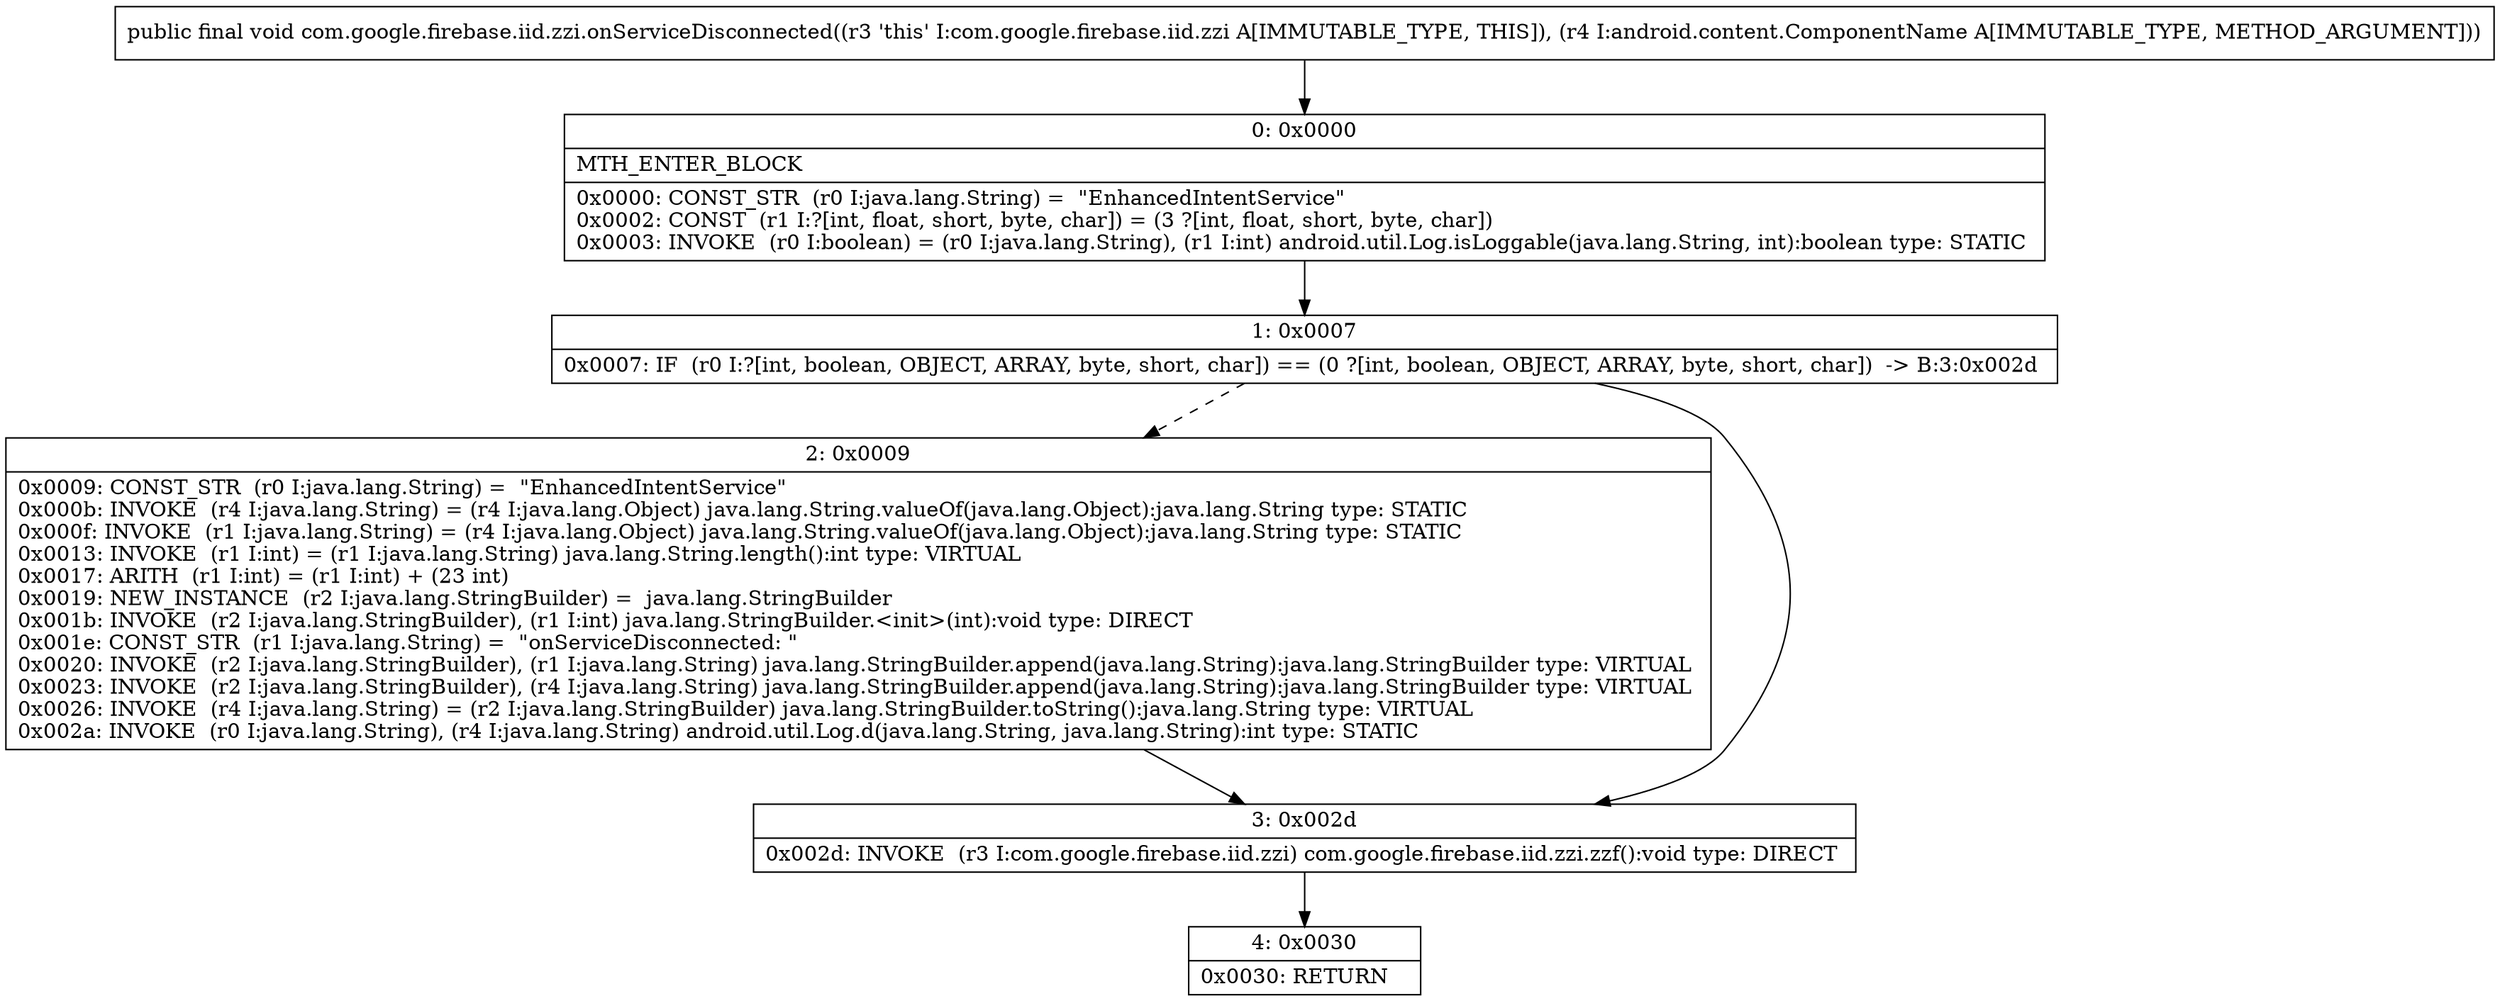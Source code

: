 digraph "CFG forcom.google.firebase.iid.zzi.onServiceDisconnected(Landroid\/content\/ComponentName;)V" {
Node_0 [shape=record,label="{0\:\ 0x0000|MTH_ENTER_BLOCK\l|0x0000: CONST_STR  (r0 I:java.lang.String) =  \"EnhancedIntentService\" \l0x0002: CONST  (r1 I:?[int, float, short, byte, char]) = (3 ?[int, float, short, byte, char]) \l0x0003: INVOKE  (r0 I:boolean) = (r0 I:java.lang.String), (r1 I:int) android.util.Log.isLoggable(java.lang.String, int):boolean type: STATIC \l}"];
Node_1 [shape=record,label="{1\:\ 0x0007|0x0007: IF  (r0 I:?[int, boolean, OBJECT, ARRAY, byte, short, char]) == (0 ?[int, boolean, OBJECT, ARRAY, byte, short, char])  \-\> B:3:0x002d \l}"];
Node_2 [shape=record,label="{2\:\ 0x0009|0x0009: CONST_STR  (r0 I:java.lang.String) =  \"EnhancedIntentService\" \l0x000b: INVOKE  (r4 I:java.lang.String) = (r4 I:java.lang.Object) java.lang.String.valueOf(java.lang.Object):java.lang.String type: STATIC \l0x000f: INVOKE  (r1 I:java.lang.String) = (r4 I:java.lang.Object) java.lang.String.valueOf(java.lang.Object):java.lang.String type: STATIC \l0x0013: INVOKE  (r1 I:int) = (r1 I:java.lang.String) java.lang.String.length():int type: VIRTUAL \l0x0017: ARITH  (r1 I:int) = (r1 I:int) + (23 int) \l0x0019: NEW_INSTANCE  (r2 I:java.lang.StringBuilder) =  java.lang.StringBuilder \l0x001b: INVOKE  (r2 I:java.lang.StringBuilder), (r1 I:int) java.lang.StringBuilder.\<init\>(int):void type: DIRECT \l0x001e: CONST_STR  (r1 I:java.lang.String) =  \"onServiceDisconnected: \" \l0x0020: INVOKE  (r2 I:java.lang.StringBuilder), (r1 I:java.lang.String) java.lang.StringBuilder.append(java.lang.String):java.lang.StringBuilder type: VIRTUAL \l0x0023: INVOKE  (r2 I:java.lang.StringBuilder), (r4 I:java.lang.String) java.lang.StringBuilder.append(java.lang.String):java.lang.StringBuilder type: VIRTUAL \l0x0026: INVOKE  (r4 I:java.lang.String) = (r2 I:java.lang.StringBuilder) java.lang.StringBuilder.toString():java.lang.String type: VIRTUAL \l0x002a: INVOKE  (r0 I:java.lang.String), (r4 I:java.lang.String) android.util.Log.d(java.lang.String, java.lang.String):int type: STATIC \l}"];
Node_3 [shape=record,label="{3\:\ 0x002d|0x002d: INVOKE  (r3 I:com.google.firebase.iid.zzi) com.google.firebase.iid.zzi.zzf():void type: DIRECT \l}"];
Node_4 [shape=record,label="{4\:\ 0x0030|0x0030: RETURN   \l}"];
MethodNode[shape=record,label="{public final void com.google.firebase.iid.zzi.onServiceDisconnected((r3 'this' I:com.google.firebase.iid.zzi A[IMMUTABLE_TYPE, THIS]), (r4 I:android.content.ComponentName A[IMMUTABLE_TYPE, METHOD_ARGUMENT])) }"];
MethodNode -> Node_0;
Node_0 -> Node_1;
Node_1 -> Node_2[style=dashed];
Node_1 -> Node_3;
Node_2 -> Node_3;
Node_3 -> Node_4;
}

